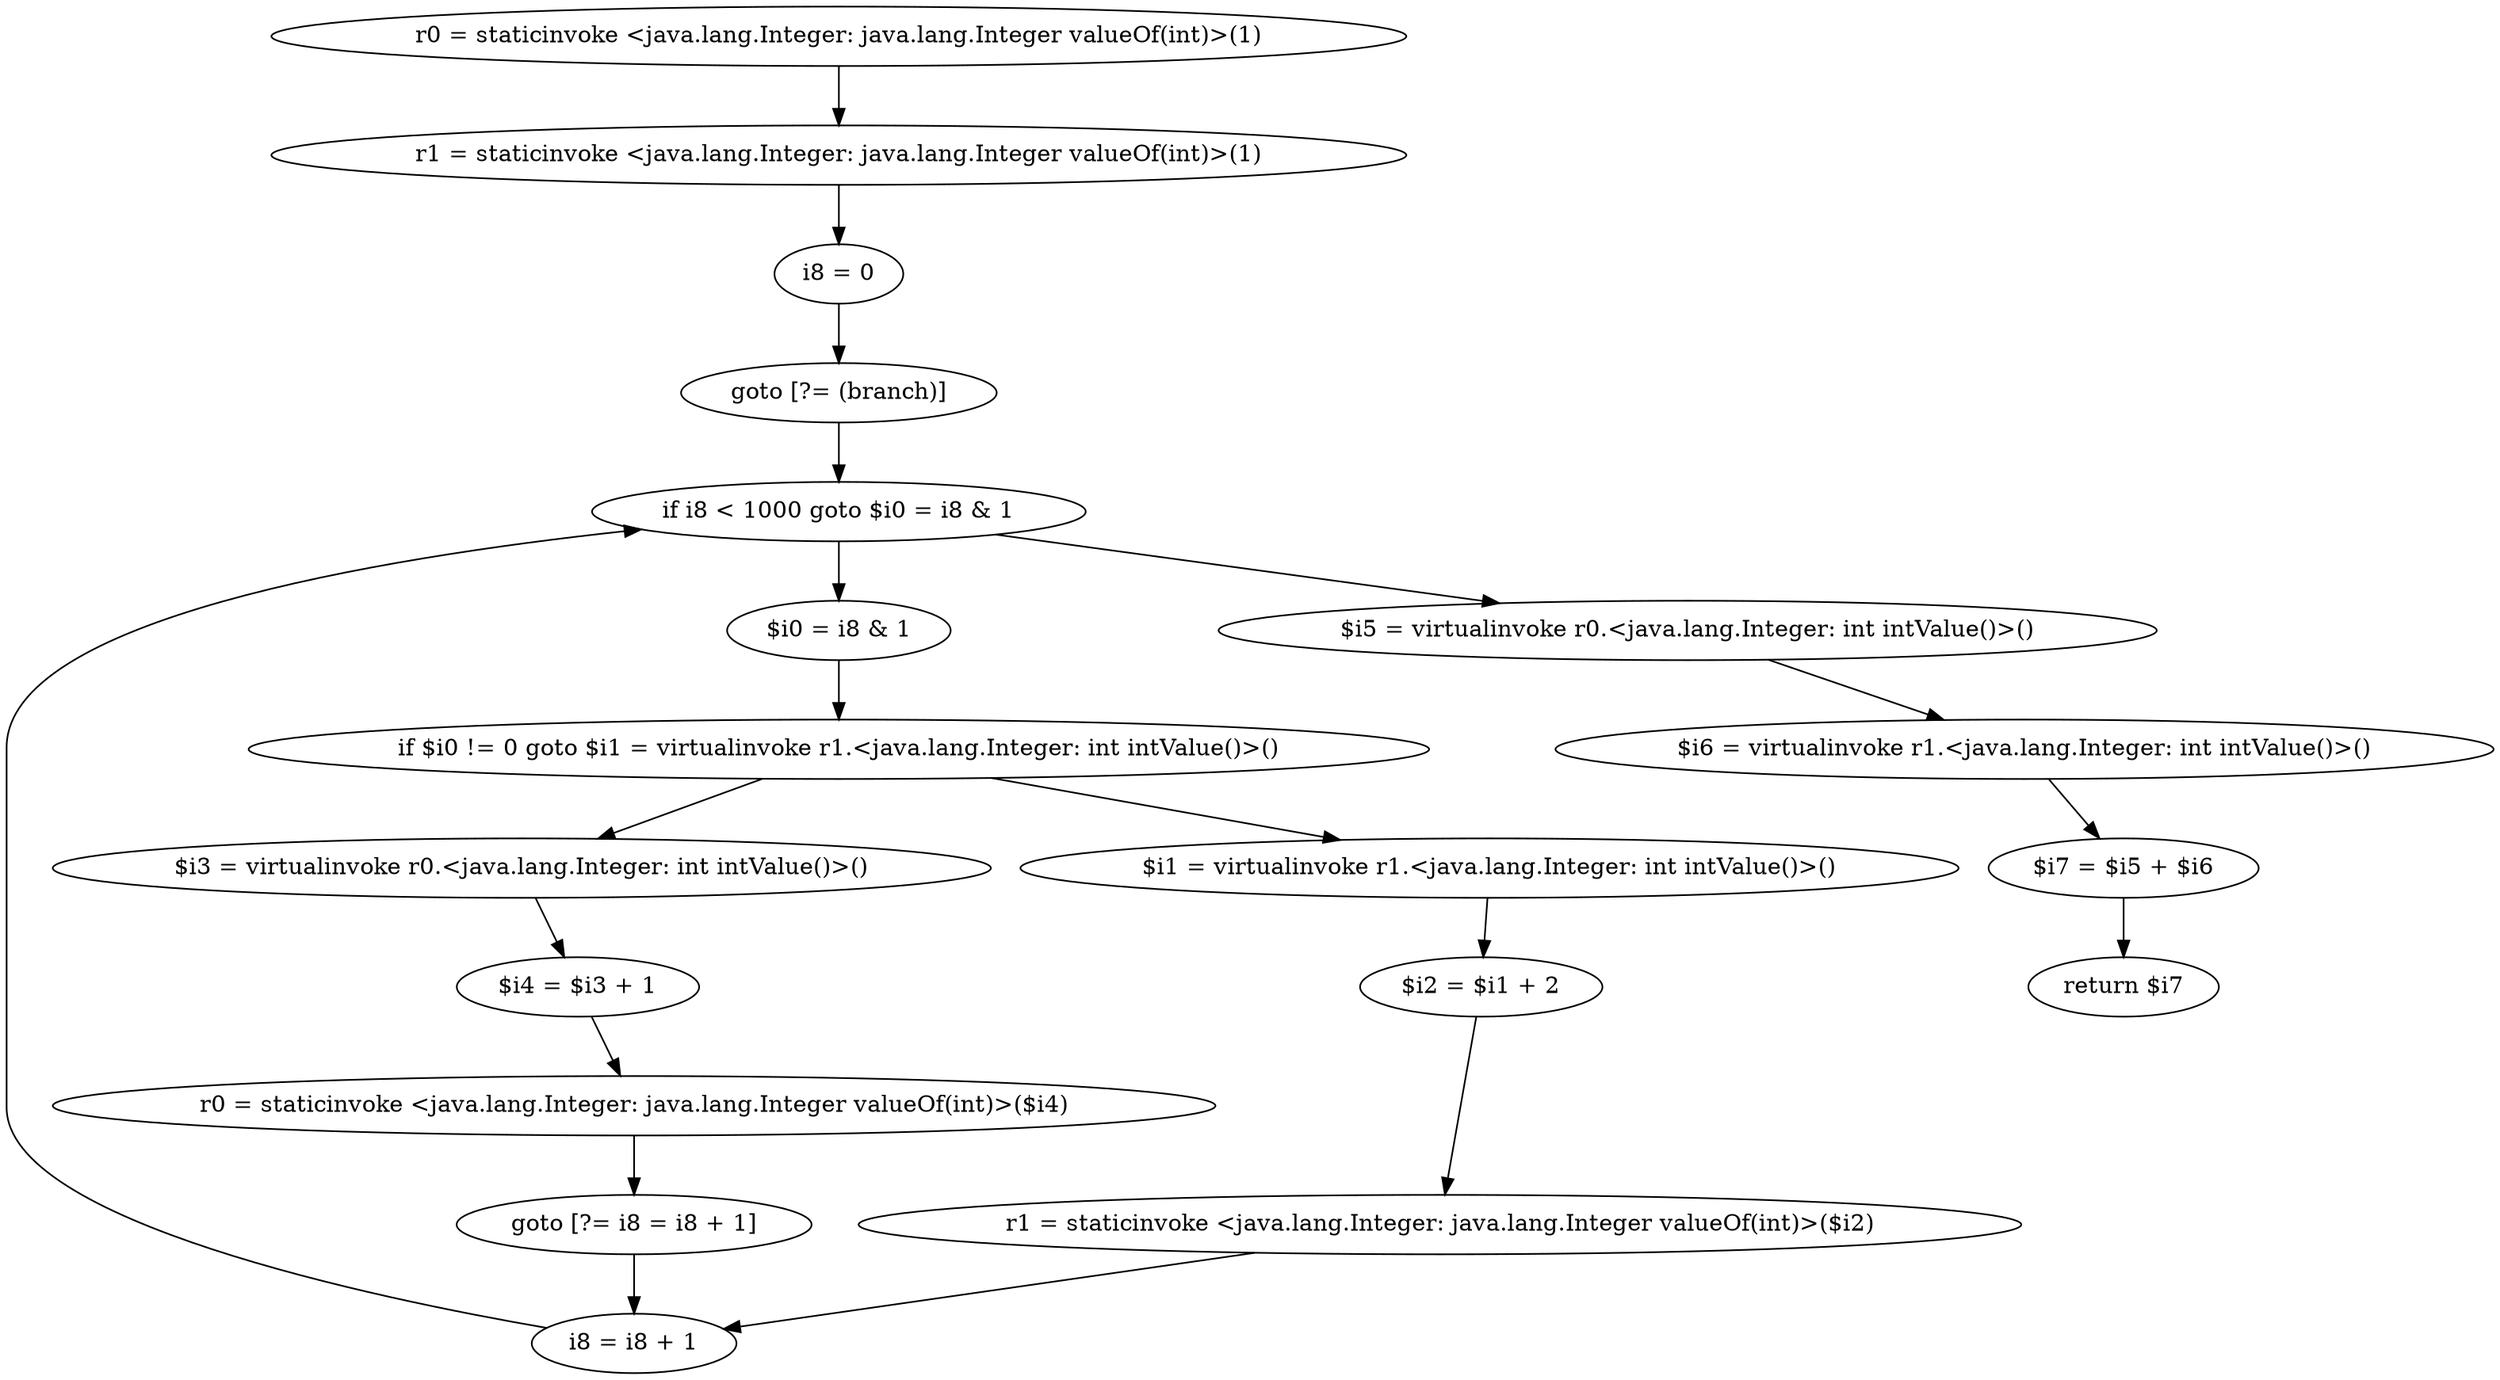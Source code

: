 digraph "unitGraph" {
    "r0 = staticinvoke <java.lang.Integer: java.lang.Integer valueOf(int)>(1)"
    "r1 = staticinvoke <java.lang.Integer: java.lang.Integer valueOf(int)>(1)"
    "i8 = 0"
    "goto [?= (branch)]"
    "$i0 = i8 & 1"
    "if $i0 != 0 goto $i1 = virtualinvoke r1.<java.lang.Integer: int intValue()>()"
    "$i3 = virtualinvoke r0.<java.lang.Integer: int intValue()>()"
    "$i4 = $i3 + 1"
    "r0 = staticinvoke <java.lang.Integer: java.lang.Integer valueOf(int)>($i4)"
    "goto [?= i8 = i8 + 1]"
    "$i1 = virtualinvoke r1.<java.lang.Integer: int intValue()>()"
    "$i2 = $i1 + 2"
    "r1 = staticinvoke <java.lang.Integer: java.lang.Integer valueOf(int)>($i2)"
    "i8 = i8 + 1"
    "if i8 < 1000 goto $i0 = i8 & 1"
    "$i5 = virtualinvoke r0.<java.lang.Integer: int intValue()>()"
    "$i6 = virtualinvoke r1.<java.lang.Integer: int intValue()>()"
    "$i7 = $i5 + $i6"
    "return $i7"
    "r0 = staticinvoke <java.lang.Integer: java.lang.Integer valueOf(int)>(1)"->"r1 = staticinvoke <java.lang.Integer: java.lang.Integer valueOf(int)>(1)";
    "r1 = staticinvoke <java.lang.Integer: java.lang.Integer valueOf(int)>(1)"->"i8 = 0";
    "i8 = 0"->"goto [?= (branch)]";
    "goto [?= (branch)]"->"if i8 < 1000 goto $i0 = i8 & 1";
    "$i0 = i8 & 1"->"if $i0 != 0 goto $i1 = virtualinvoke r1.<java.lang.Integer: int intValue()>()";
    "if $i0 != 0 goto $i1 = virtualinvoke r1.<java.lang.Integer: int intValue()>()"->"$i3 = virtualinvoke r0.<java.lang.Integer: int intValue()>()";
    "if $i0 != 0 goto $i1 = virtualinvoke r1.<java.lang.Integer: int intValue()>()"->"$i1 = virtualinvoke r1.<java.lang.Integer: int intValue()>()";
    "$i3 = virtualinvoke r0.<java.lang.Integer: int intValue()>()"->"$i4 = $i3 + 1";
    "$i4 = $i3 + 1"->"r0 = staticinvoke <java.lang.Integer: java.lang.Integer valueOf(int)>($i4)";
    "r0 = staticinvoke <java.lang.Integer: java.lang.Integer valueOf(int)>($i4)"->"goto [?= i8 = i8 + 1]";
    "goto [?= i8 = i8 + 1]"->"i8 = i8 + 1";
    "$i1 = virtualinvoke r1.<java.lang.Integer: int intValue()>()"->"$i2 = $i1 + 2";
    "$i2 = $i1 + 2"->"r1 = staticinvoke <java.lang.Integer: java.lang.Integer valueOf(int)>($i2)";
    "r1 = staticinvoke <java.lang.Integer: java.lang.Integer valueOf(int)>($i2)"->"i8 = i8 + 1";
    "i8 = i8 + 1"->"if i8 < 1000 goto $i0 = i8 & 1";
    "if i8 < 1000 goto $i0 = i8 & 1"->"$i5 = virtualinvoke r0.<java.lang.Integer: int intValue()>()";
    "if i8 < 1000 goto $i0 = i8 & 1"->"$i0 = i8 & 1";
    "$i5 = virtualinvoke r0.<java.lang.Integer: int intValue()>()"->"$i6 = virtualinvoke r1.<java.lang.Integer: int intValue()>()";
    "$i6 = virtualinvoke r1.<java.lang.Integer: int intValue()>()"->"$i7 = $i5 + $i6";
    "$i7 = $i5 + $i6"->"return $i7";
}
